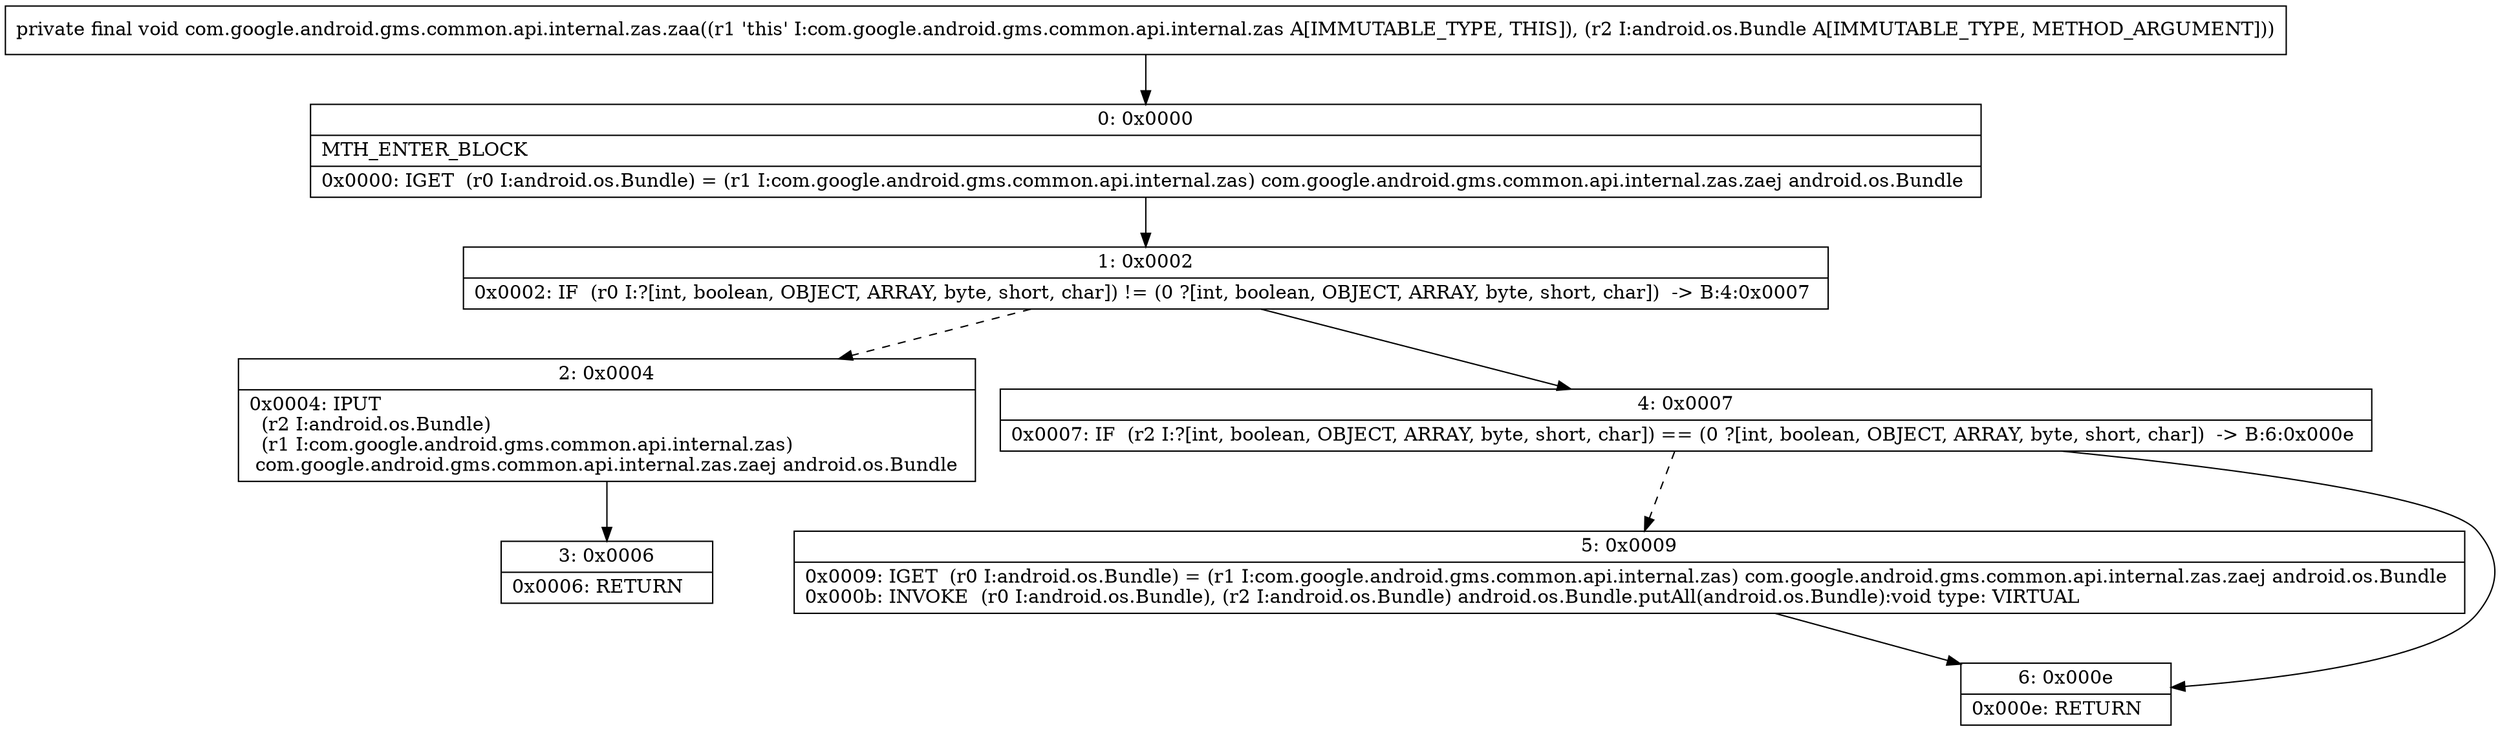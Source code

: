digraph "CFG forcom.google.android.gms.common.api.internal.zas.zaa(Landroid\/os\/Bundle;)V" {
Node_0 [shape=record,label="{0\:\ 0x0000|MTH_ENTER_BLOCK\l|0x0000: IGET  (r0 I:android.os.Bundle) = (r1 I:com.google.android.gms.common.api.internal.zas) com.google.android.gms.common.api.internal.zas.zaej android.os.Bundle \l}"];
Node_1 [shape=record,label="{1\:\ 0x0002|0x0002: IF  (r0 I:?[int, boolean, OBJECT, ARRAY, byte, short, char]) != (0 ?[int, boolean, OBJECT, ARRAY, byte, short, char])  \-\> B:4:0x0007 \l}"];
Node_2 [shape=record,label="{2\:\ 0x0004|0x0004: IPUT  \l  (r2 I:android.os.Bundle)\l  (r1 I:com.google.android.gms.common.api.internal.zas)\l com.google.android.gms.common.api.internal.zas.zaej android.os.Bundle \l}"];
Node_3 [shape=record,label="{3\:\ 0x0006|0x0006: RETURN   \l}"];
Node_4 [shape=record,label="{4\:\ 0x0007|0x0007: IF  (r2 I:?[int, boolean, OBJECT, ARRAY, byte, short, char]) == (0 ?[int, boolean, OBJECT, ARRAY, byte, short, char])  \-\> B:6:0x000e \l}"];
Node_5 [shape=record,label="{5\:\ 0x0009|0x0009: IGET  (r0 I:android.os.Bundle) = (r1 I:com.google.android.gms.common.api.internal.zas) com.google.android.gms.common.api.internal.zas.zaej android.os.Bundle \l0x000b: INVOKE  (r0 I:android.os.Bundle), (r2 I:android.os.Bundle) android.os.Bundle.putAll(android.os.Bundle):void type: VIRTUAL \l}"];
Node_6 [shape=record,label="{6\:\ 0x000e|0x000e: RETURN   \l}"];
MethodNode[shape=record,label="{private final void com.google.android.gms.common.api.internal.zas.zaa((r1 'this' I:com.google.android.gms.common.api.internal.zas A[IMMUTABLE_TYPE, THIS]), (r2 I:android.os.Bundle A[IMMUTABLE_TYPE, METHOD_ARGUMENT])) }"];
MethodNode -> Node_0;
Node_0 -> Node_1;
Node_1 -> Node_2[style=dashed];
Node_1 -> Node_4;
Node_2 -> Node_3;
Node_4 -> Node_5[style=dashed];
Node_4 -> Node_6;
Node_5 -> Node_6;
}

